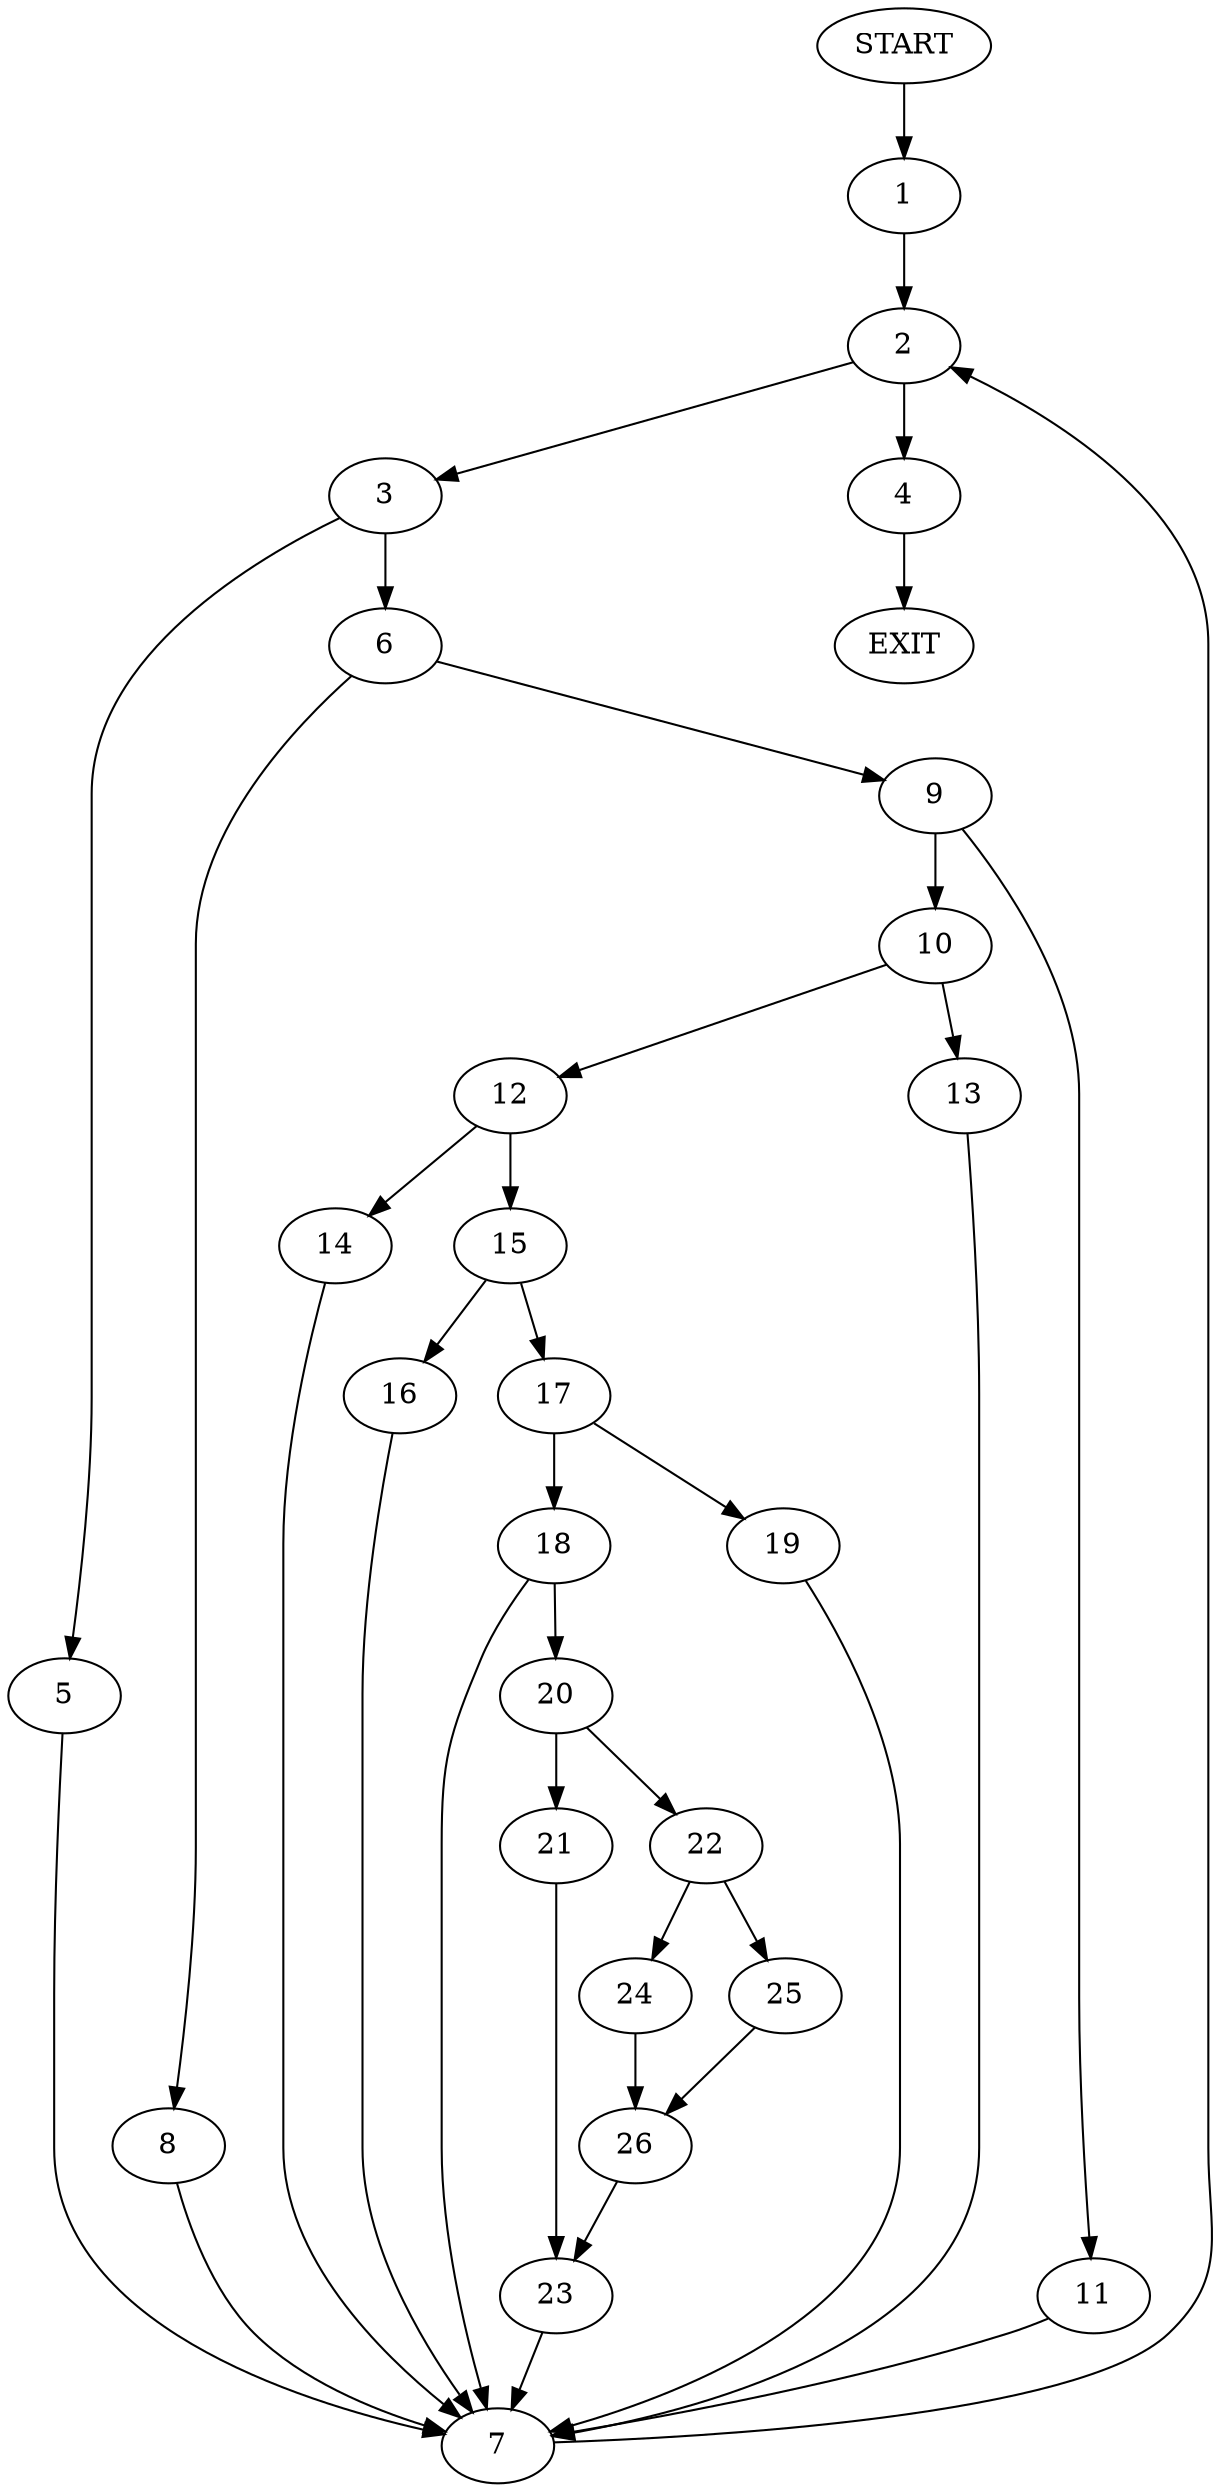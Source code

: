 digraph {
0 [label="START"]
27 [label="EXIT"]
0 -> 1
1 -> 2
2 -> 3
2 -> 4
3 -> 5
3 -> 6
4 -> 27
5 -> 7
6 -> 8
6 -> 9
7 -> 2
9 -> 10
9 -> 11
8 -> 7
11 -> 7
10 -> 12
10 -> 13
12 -> 14
12 -> 15
13 -> 7
15 -> 16
15 -> 17
14 -> 7
16 -> 7
17 -> 18
17 -> 19
18 -> 7
18 -> 20
19 -> 7
20 -> 21
20 -> 22
21 -> 23
22 -> 24
22 -> 25
25 -> 26
24 -> 26
26 -> 23
23 -> 7
}
